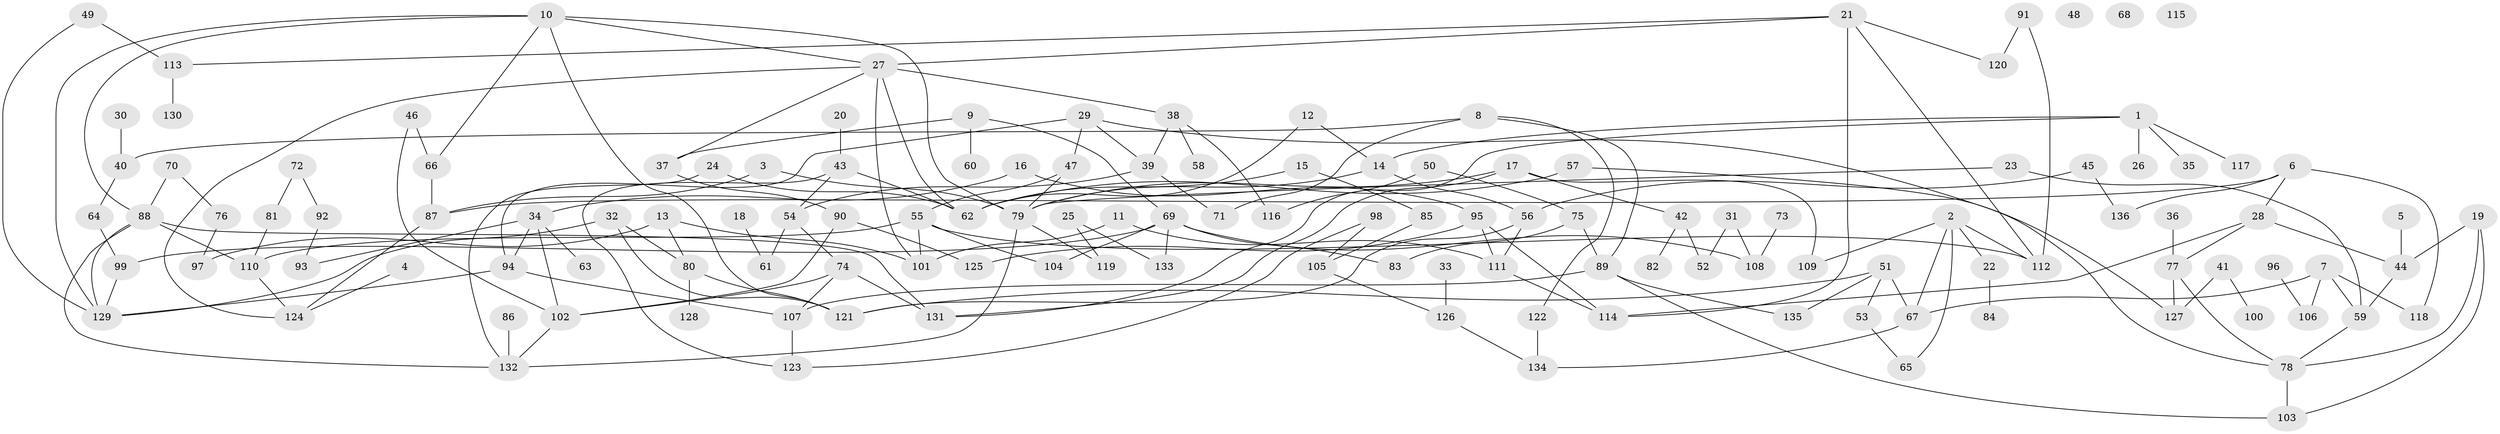 // coarse degree distribution, {1: 0.16049382716049382, 4: 0.2839506172839506, 2: 0.3333333333333333, 5: 0.037037037037037035, 0: 0.037037037037037035, 9: 0.024691358024691357, 7: 0.037037037037037035, 3: 0.06172839506172839, 6: 0.012345679012345678, 14: 0.012345679012345678}
// Generated by graph-tools (version 1.1) at 2025/42/03/04/25 21:42:48]
// undirected, 136 vertices, 193 edges
graph export_dot {
graph [start="1"]
  node [color=gray90,style=filled];
  1;
  2;
  3;
  4;
  5;
  6;
  7;
  8;
  9;
  10;
  11;
  12;
  13;
  14;
  15;
  16;
  17;
  18;
  19;
  20;
  21;
  22;
  23;
  24;
  25;
  26;
  27;
  28;
  29;
  30;
  31;
  32;
  33;
  34;
  35;
  36;
  37;
  38;
  39;
  40;
  41;
  42;
  43;
  44;
  45;
  46;
  47;
  48;
  49;
  50;
  51;
  52;
  53;
  54;
  55;
  56;
  57;
  58;
  59;
  60;
  61;
  62;
  63;
  64;
  65;
  66;
  67;
  68;
  69;
  70;
  71;
  72;
  73;
  74;
  75;
  76;
  77;
  78;
  79;
  80;
  81;
  82;
  83;
  84;
  85;
  86;
  87;
  88;
  89;
  90;
  91;
  92;
  93;
  94;
  95;
  96;
  97;
  98;
  99;
  100;
  101;
  102;
  103;
  104;
  105;
  106;
  107;
  108;
  109;
  110;
  111;
  112;
  113;
  114;
  115;
  116;
  117;
  118;
  119;
  120;
  121;
  122;
  123;
  124;
  125;
  126;
  127;
  128;
  129;
  130;
  131;
  132;
  133;
  134;
  135;
  136;
  1 -- 14;
  1 -- 26;
  1 -- 35;
  1 -- 117;
  1 -- 131;
  2 -- 22;
  2 -- 65;
  2 -- 67;
  2 -- 109;
  2 -- 112;
  3 -- 79;
  3 -- 87;
  4 -- 124;
  5 -- 44;
  6 -- 28;
  6 -- 87;
  6 -- 118;
  6 -- 136;
  7 -- 59;
  7 -- 67;
  7 -- 106;
  7 -- 118;
  8 -- 40;
  8 -- 71;
  8 -- 89;
  8 -- 122;
  9 -- 37;
  9 -- 60;
  9 -- 69;
  10 -- 27;
  10 -- 66;
  10 -- 79;
  10 -- 88;
  10 -- 121;
  10 -- 129;
  11 -- 101;
  11 -- 111;
  12 -- 14;
  12 -- 62;
  13 -- 80;
  13 -- 97;
  13 -- 101;
  14 -- 56;
  14 -- 79;
  15 -- 62;
  15 -- 85;
  16 -- 34;
  16 -- 95;
  17 -- 42;
  17 -- 79;
  17 -- 109;
  17 -- 131;
  18 -- 61;
  19 -- 44;
  19 -- 78;
  19 -- 103;
  20 -- 43;
  21 -- 27;
  21 -- 112;
  21 -- 113;
  21 -- 114;
  21 -- 120;
  22 -- 84;
  23 -- 59;
  23 -- 79;
  24 -- 62;
  24 -- 132;
  25 -- 119;
  25 -- 133;
  27 -- 37;
  27 -- 38;
  27 -- 62;
  27 -- 101;
  27 -- 124;
  28 -- 44;
  28 -- 77;
  28 -- 114;
  29 -- 39;
  29 -- 47;
  29 -- 78;
  29 -- 94;
  30 -- 40;
  31 -- 52;
  31 -- 108;
  32 -- 80;
  32 -- 121;
  32 -- 129;
  33 -- 126;
  34 -- 63;
  34 -- 93;
  34 -- 94;
  34 -- 102;
  36 -- 77;
  37 -- 90;
  38 -- 39;
  38 -- 58;
  38 -- 116;
  39 -- 54;
  39 -- 71;
  40 -- 64;
  41 -- 100;
  41 -- 127;
  42 -- 52;
  42 -- 82;
  43 -- 54;
  43 -- 62;
  43 -- 123;
  44 -- 59;
  45 -- 56;
  45 -- 136;
  46 -- 66;
  46 -- 102;
  47 -- 55;
  47 -- 79;
  49 -- 113;
  49 -- 129;
  50 -- 75;
  50 -- 116;
  51 -- 53;
  51 -- 67;
  51 -- 121;
  51 -- 135;
  53 -- 65;
  54 -- 61;
  54 -- 74;
  55 -- 101;
  55 -- 104;
  55 -- 110;
  55 -- 112;
  56 -- 111;
  56 -- 121;
  57 -- 62;
  57 -- 127;
  59 -- 78;
  64 -- 99;
  66 -- 87;
  67 -- 134;
  69 -- 83;
  69 -- 99;
  69 -- 104;
  69 -- 108;
  69 -- 133;
  70 -- 76;
  70 -- 88;
  72 -- 81;
  72 -- 92;
  73 -- 108;
  74 -- 102;
  74 -- 107;
  74 -- 131;
  75 -- 83;
  75 -- 89;
  76 -- 97;
  77 -- 78;
  77 -- 127;
  78 -- 103;
  79 -- 119;
  79 -- 132;
  80 -- 121;
  80 -- 128;
  81 -- 110;
  85 -- 105;
  86 -- 132;
  87 -- 124;
  88 -- 110;
  88 -- 129;
  88 -- 131;
  88 -- 132;
  89 -- 103;
  89 -- 107;
  89 -- 135;
  90 -- 102;
  90 -- 125;
  91 -- 112;
  91 -- 120;
  92 -- 93;
  94 -- 107;
  94 -- 129;
  95 -- 111;
  95 -- 114;
  95 -- 125;
  96 -- 106;
  98 -- 105;
  98 -- 123;
  99 -- 129;
  102 -- 132;
  105 -- 126;
  107 -- 123;
  110 -- 124;
  111 -- 114;
  113 -- 130;
  122 -- 134;
  126 -- 134;
}
